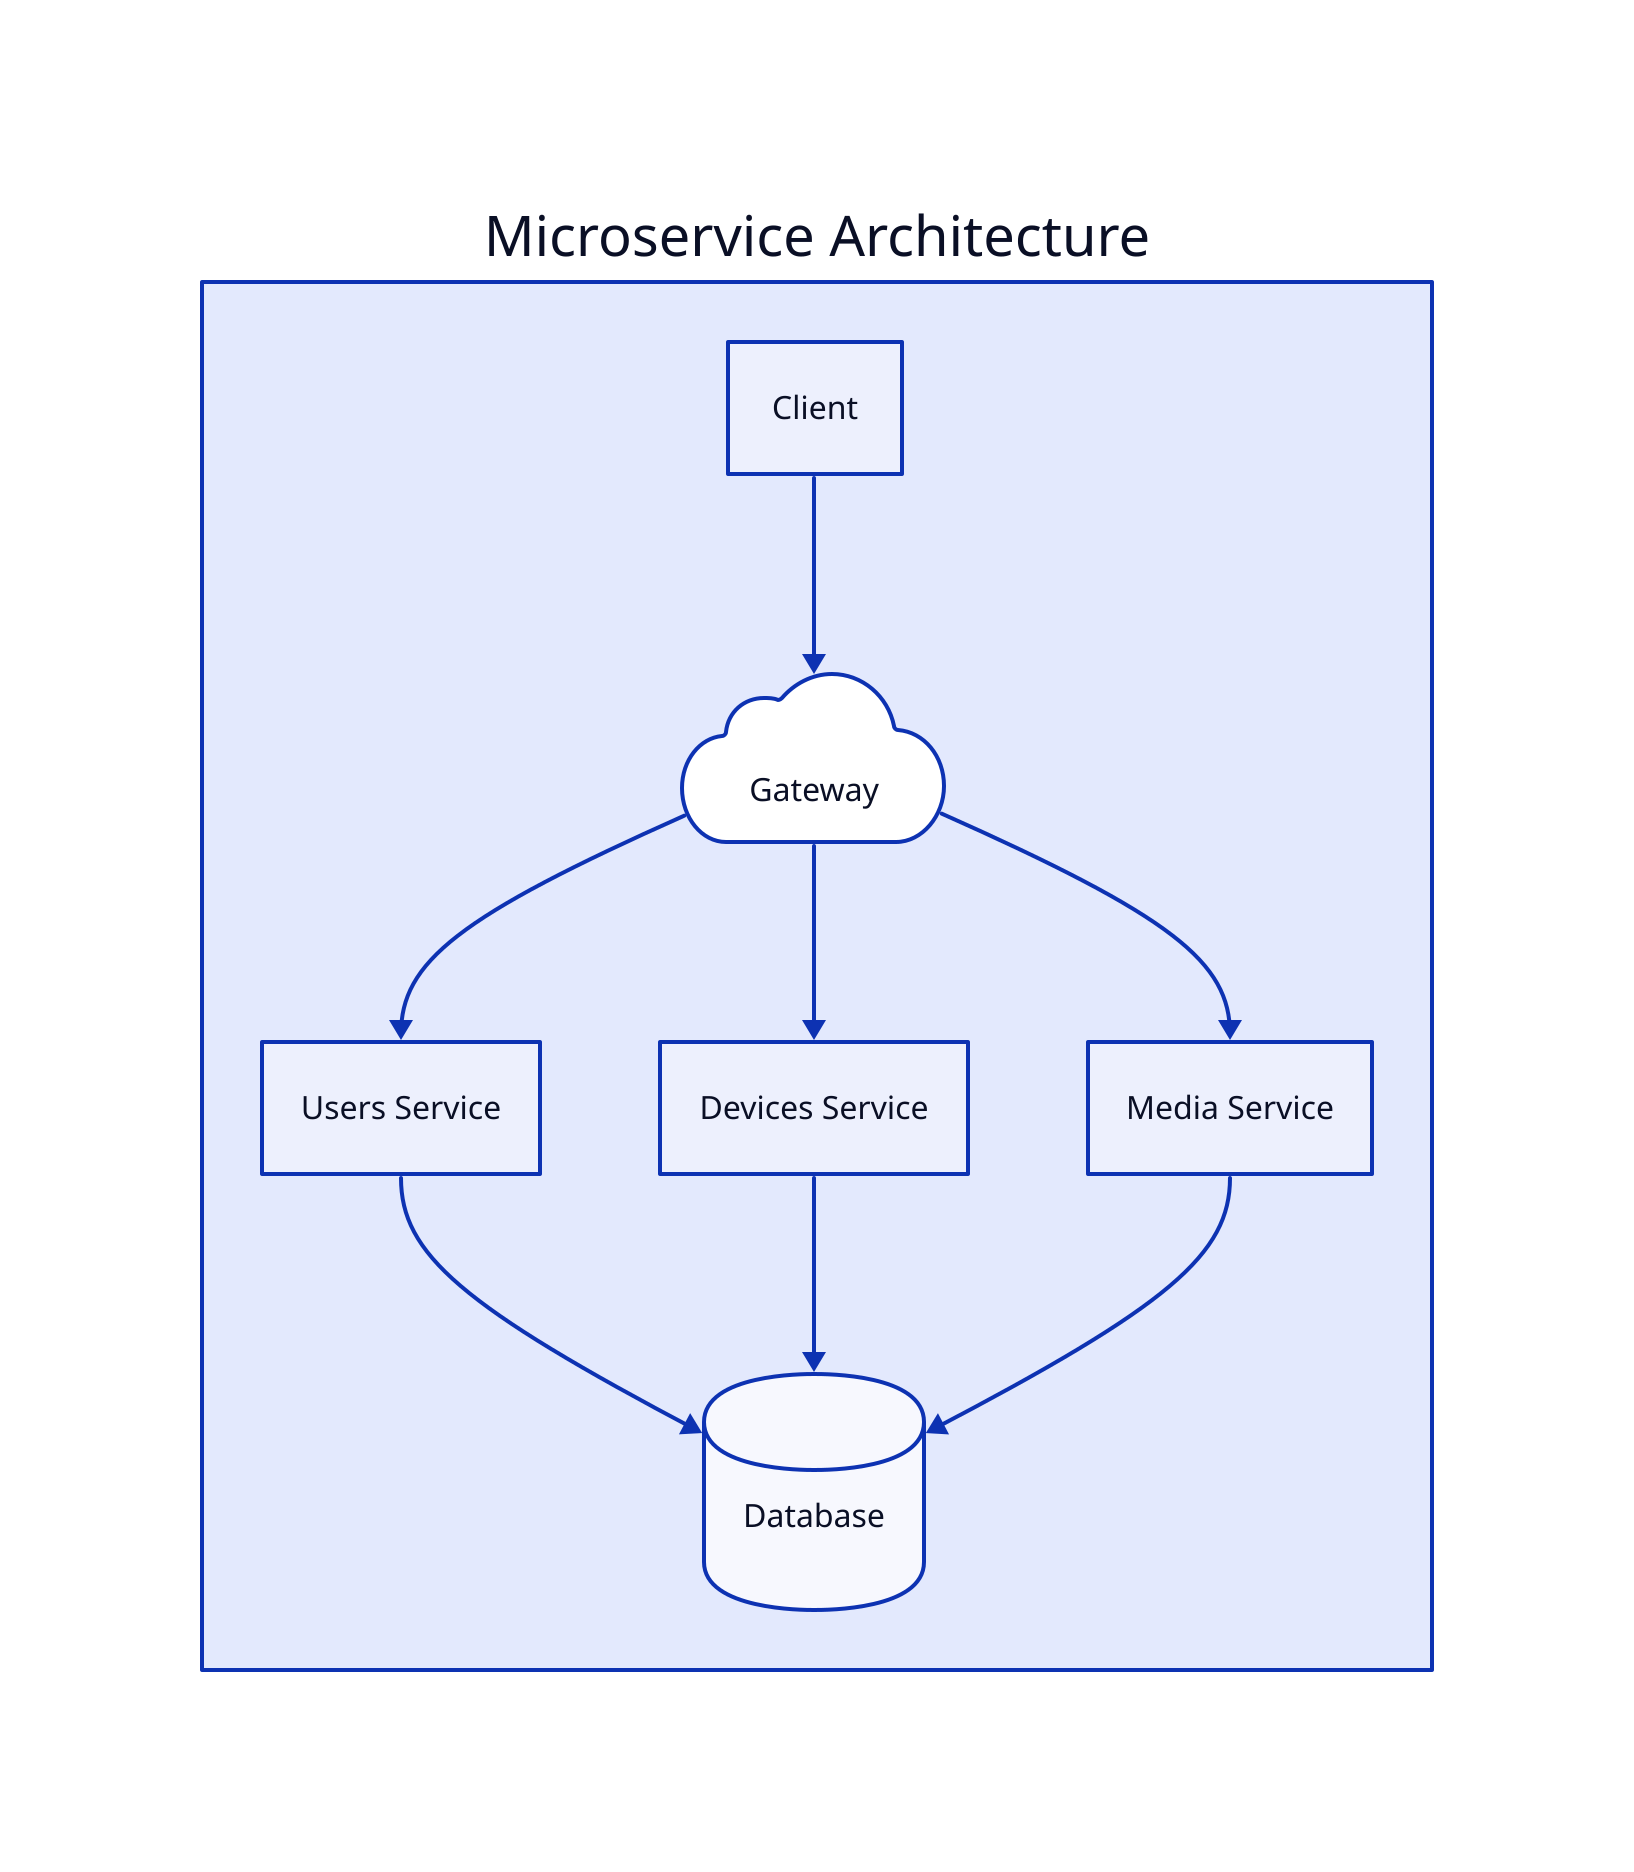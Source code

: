 Microservice Architecture {
  client: Client; api: Gateway; users: Users Service; devices: Devices Service; media: Media Service; db: Database;

  db.shape: cylinder
  api.shape: cloud

  client -> api
  api -> users
  api -> devices
  api -> media

  users -> db
  devices -> db
  media -> db
}